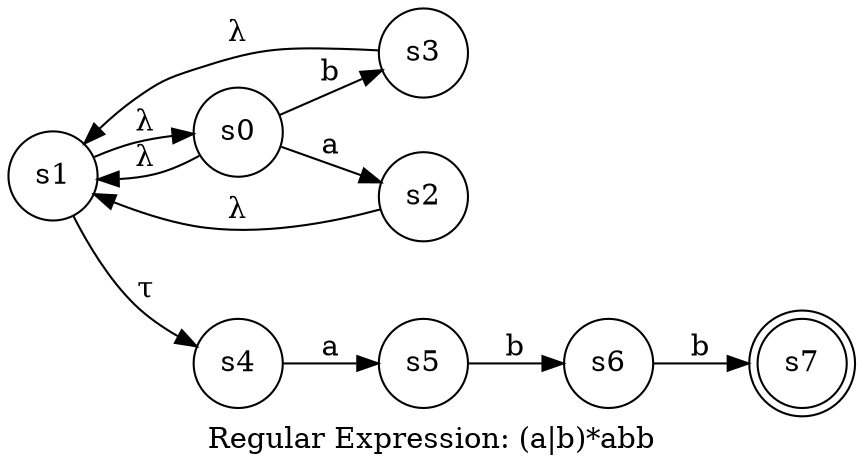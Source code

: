 digraph finite_state_machine {
	label="Regular Expression: (a|b)*abb";
	rankdir=LR;
	size="8,5"
	node [shape = doublecircle]; s7;
	node [shape = circle];
	s0 -> s2 [ label = "a" ];
	s0 -> s3 [ label = "b" ];
	s0 -> s1 [ label = "λ" ];
	s1 -> s0 [ label = "λ" ];
	s1 -> s4 [ label = "τ" ];
	s2 -> s1 [ label = "λ" ];
	s3 -> s1 [ label = "λ" ];
	s4 -> s5 [ label = "a" ];
	s5 -> s6 [ label = "b" ];
	s6 -> s7 [ label = "b" ];
}
